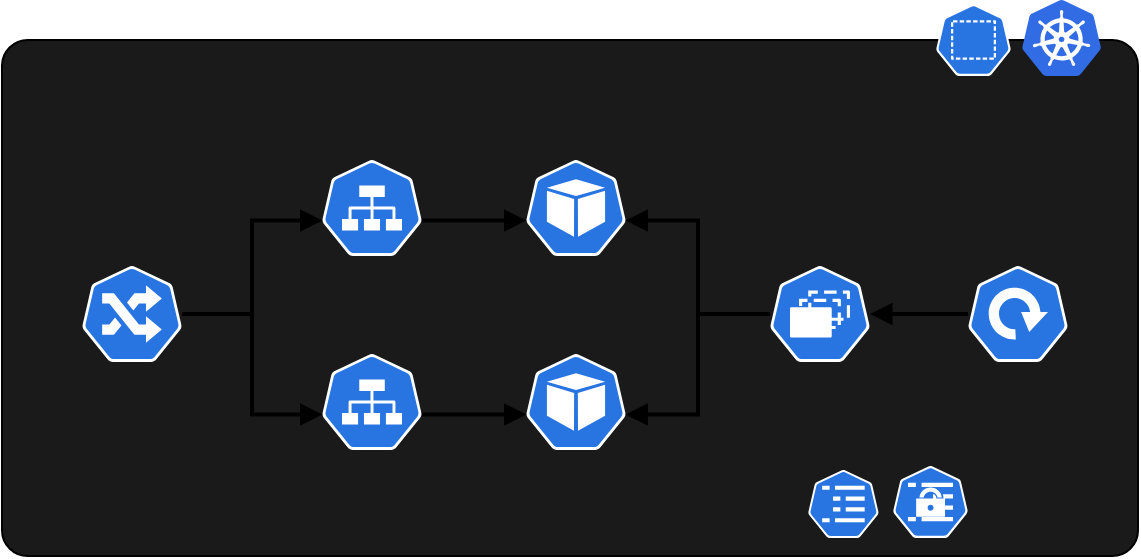 <mxfile version="17.4.2" type="device"><diagram id="RJ2P1S6W0HbXYUsrXkus" name="Page-1"><mxGraphModel dx="769" dy="475" grid="0" gridSize="10" guides="1" tooltips="1" connect="1" arrows="1" fold="1" page="1" pageScale="1" pageWidth="1100" pageHeight="850" math="0" shadow="0"><root><mxCell id="0"/><mxCell id="1" parent="0"/><mxCell id="dV8PUa5nuuB-bUEfka4T-15" value="" style="rounded=1;whiteSpace=wrap;html=1;fillColor=#1A1A1A;arcSize=5;" vertex="1" parent="1"><mxGeometry x="220" y="180" width="568" height="258" as="geometry"/></mxCell><mxCell id="dV8PUa5nuuB-bUEfka4T-1" value="" style="sketch=0;html=1;dashed=0;whitespace=wrap;fillColor=#2875E2;strokeColor=#ffffff;points=[[0.005,0.63,0],[0.1,0.2,0],[0.9,0.2,0],[0.5,0,0],[0.995,0.63,0],[0.72,0.99,0],[0.5,1,0],[0.28,0.99,0]];shape=mxgraph.kubernetes.icon;prIcon=pod;verticalAlign=bottom;" vertex="1" parent="1"><mxGeometry x="482" y="240" width="50" height="48" as="geometry"/></mxCell><mxCell id="dV8PUa5nuuB-bUEfka4T-18" style="edgeStyle=orthogonalEdgeStyle;rounded=0;orthogonalLoop=1;jettySize=auto;html=1;entryX=0.005;entryY=0.63;entryDx=0;entryDy=0;entryPerimeter=0;endArrow=block;endFill=1;strokeWidth=2;exitX=0.995;exitY=0.63;exitDx=0;exitDy=0;exitPerimeter=0;" edge="1" parent="1" source="dV8PUa5nuuB-bUEfka4T-2" target="dV8PUa5nuuB-bUEfka4T-1"><mxGeometry relative="1" as="geometry"/></mxCell><mxCell id="dV8PUa5nuuB-bUEfka4T-2" value="" style="sketch=0;html=1;dashed=0;whitespace=wrap;fillColor=#2875E2;strokeColor=#ffffff;points=[[0.005,0.63,0],[0.1,0.2,0],[0.9,0.2,0],[0.5,0,0],[0.995,0.63,0],[0.72,0.99,0],[0.5,1,0],[0.28,0.99,0]];shape=mxgraph.kubernetes.icon;prIcon=svc" vertex="1" parent="1"><mxGeometry x="380" y="240" width="50" height="48" as="geometry"/></mxCell><mxCell id="dV8PUa5nuuB-bUEfka4T-3" value="" style="sketch=0;html=1;dashed=0;whitespace=wrap;fillColor=#2875E2;strokeColor=#ffffff;points=[[0.005,0.63,0],[0.1,0.2,0],[0.9,0.2,0],[0.5,0,0],[0.995,0.63,0],[0.72,0.99,0],[0.5,1,0],[0.28,0.99,0]];shape=mxgraph.kubernetes.icon;prIcon=pod" vertex="1" parent="1"><mxGeometry x="482" y="337" width="50" height="48" as="geometry"/></mxCell><mxCell id="dV8PUa5nuuB-bUEfka4T-19" style="edgeStyle=orthogonalEdgeStyle;rounded=0;orthogonalLoop=1;jettySize=auto;html=1;entryX=0.005;entryY=0.63;entryDx=0;entryDy=0;entryPerimeter=0;endArrow=block;endFill=1;strokeWidth=2;exitX=0.995;exitY=0.63;exitDx=0;exitDy=0;exitPerimeter=0;" edge="1" parent="1" source="dV8PUa5nuuB-bUEfka4T-4" target="dV8PUa5nuuB-bUEfka4T-3"><mxGeometry relative="1" as="geometry"/></mxCell><mxCell id="dV8PUa5nuuB-bUEfka4T-4" value="" style="sketch=0;html=1;dashed=0;whitespace=wrap;fillColor=#2875E2;strokeColor=#ffffff;points=[[0.005,0.63,0],[0.1,0.2,0],[0.9,0.2,0],[0.5,0,0],[0.995,0.63,0],[0.72,0.99,0],[0.5,1,0],[0.28,0.99,0]];shape=mxgraph.kubernetes.icon;prIcon=svc" vertex="1" parent="1"><mxGeometry x="380" y="337" width="50" height="48" as="geometry"/></mxCell><mxCell id="dV8PUa5nuuB-bUEfka4T-16" style="edgeStyle=orthogonalEdgeStyle;rounded=0;orthogonalLoop=1;jettySize=auto;html=1;strokeWidth=2;endArrow=block;endFill=1;entryX=0.005;entryY=0.63;entryDx=0;entryDy=0;entryPerimeter=0;" edge="1" parent="1" source="dV8PUa5nuuB-bUEfka4T-5" target="dV8PUa5nuuB-bUEfka4T-2"><mxGeometry relative="1" as="geometry"><mxPoint x="319" y="500" as="targetPoint"/></mxGeometry></mxCell><mxCell id="dV8PUa5nuuB-bUEfka4T-17" style="edgeStyle=orthogonalEdgeStyle;rounded=0;orthogonalLoop=1;jettySize=auto;html=1;entryX=0.005;entryY=0.63;entryDx=0;entryDy=0;entryPerimeter=0;strokeWidth=2;endArrow=block;endFill=1;" edge="1" parent="1" source="dV8PUa5nuuB-bUEfka4T-5" target="dV8PUa5nuuB-bUEfka4T-4"><mxGeometry relative="1" as="geometry"/></mxCell><mxCell id="dV8PUa5nuuB-bUEfka4T-5" value="" style="sketch=0;html=1;dashed=0;whitespace=wrap;fillColor=#2875E2;strokeColor=#ffffff;points=[[0.005,0.63,0],[0.1,0.2,0],[0.9,0.2,0],[0.5,0,0],[0.995,0.63,0],[0.72,0.99,0],[0.5,1,0],[0.28,0.99,0]];shape=mxgraph.kubernetes.icon;prIcon=ing" vertex="1" parent="1"><mxGeometry x="260" y="293" width="50" height="48" as="geometry"/></mxCell><mxCell id="dV8PUa5nuuB-bUEfka4T-7" value="" style="sketch=0;html=1;dashed=0;whitespace=wrap;fillColor=#2875E2;strokeColor=#ffffff;points=[[0.005,0.63,0],[0.1,0.2,0],[0.9,0.2,0],[0.5,0,0],[0.995,0.63,0],[0.72,0.99,0],[0.5,1,0],[0.28,0.99,0]];shape=mxgraph.kubernetes.icon;prIcon=secret" vertex="1" parent="1"><mxGeometry x="665.5" y="393" width="37.5" height="36" as="geometry"/></mxCell><mxCell id="dV8PUa5nuuB-bUEfka4T-20" style="edgeStyle=orthogonalEdgeStyle;rounded=0;orthogonalLoop=1;jettySize=auto;html=1;entryX=0.995;entryY=0.63;entryDx=0;entryDy=0;entryPerimeter=0;endArrow=block;endFill=1;strokeWidth=2;" edge="1" parent="1" source="dV8PUa5nuuB-bUEfka4T-9" target="dV8PUa5nuuB-bUEfka4T-1"><mxGeometry relative="1" as="geometry"/></mxCell><mxCell id="dV8PUa5nuuB-bUEfka4T-21" style="edgeStyle=orthogonalEdgeStyle;rounded=0;orthogonalLoop=1;jettySize=auto;html=1;entryX=0.995;entryY=0.63;entryDx=0;entryDy=0;entryPerimeter=0;endArrow=block;endFill=1;strokeWidth=2;" edge="1" parent="1" source="dV8PUa5nuuB-bUEfka4T-9" target="dV8PUa5nuuB-bUEfka4T-3"><mxGeometry relative="1" as="geometry"/></mxCell><mxCell id="dV8PUa5nuuB-bUEfka4T-9" value="" style="sketch=0;html=1;dashed=0;whitespace=wrap;fillColor=#2875E2;strokeColor=#ffffff;points=[[0.005,0.63,0],[0.1,0.2,0],[0.9,0.2,0],[0.5,0,0],[0.995,0.63,0],[0.72,0.99,0],[0.5,1,0],[0.28,0.99,0]];shape=mxgraph.kubernetes.icon;prIcon=rs" vertex="1" parent="1"><mxGeometry x="604" y="293" width="50" height="48" as="geometry"/></mxCell><mxCell id="dV8PUa5nuuB-bUEfka4T-24" style="edgeStyle=orthogonalEdgeStyle;rounded=0;orthogonalLoop=1;jettySize=auto;html=1;endArrow=block;endFill=1;strokeWidth=2;" edge="1" parent="1" source="dV8PUa5nuuB-bUEfka4T-10" target="dV8PUa5nuuB-bUEfka4T-9"><mxGeometry relative="1" as="geometry"/></mxCell><mxCell id="dV8PUa5nuuB-bUEfka4T-10" value="" style="sketch=0;html=1;dashed=0;whitespace=wrap;fillColor=#2875E2;strokeColor=#ffffff;points=[[0.005,0.63,0],[0.1,0.2,0],[0.9,0.2,0],[0.5,0,0],[0.995,0.63,0],[0.72,0.99,0],[0.5,1,0],[0.28,0.99,0]];shape=mxgraph.kubernetes.icon;prIcon=deploy" vertex="1" parent="1"><mxGeometry x="703" y="293" width="50" height="48" as="geometry"/></mxCell><mxCell id="dV8PUa5nuuB-bUEfka4T-11" value="" style="sketch=0;html=1;dashed=0;whitespace=wrap;fillColor=#2875E2;strokeColor=#ffffff;points=[[0.005,0.63,0],[0.1,0.2,0],[0.9,0.2,0],[0.5,0,0],[0.995,0.63,0],[0.72,0.99,0],[0.5,1,0],[0.28,0.99,0]];shape=mxgraph.kubernetes.icon;prIcon=cm" vertex="1" parent="1"><mxGeometry x="623" y="395" width="35.42" height="34" as="geometry"/></mxCell><mxCell id="dV8PUa5nuuB-bUEfka4T-12" value="" style="sketch=0;html=1;dashed=0;whitespace=wrap;fillColor=#2875E2;strokeColor=#ffffff;points=[[0.005,0.63,0],[0.1,0.2,0],[0.9,0.2,0],[0.5,0,0],[0.995,0.63,0],[0.72,0.99,0],[0.5,1,0],[0.28,0.99,0]];shape=mxgraph.kubernetes.icon;prIcon=ns" vertex="1" parent="1"><mxGeometry x="687" y="162" width="37.5" height="36" as="geometry"/></mxCell><mxCell id="dV8PUa5nuuB-bUEfka4T-13" value="" style="sketch=0;aspect=fixed;html=1;points=[];align=center;image;fontSize=12;image=img/lib/mscae/Kubernetes.svg;" vertex="1" parent="1"><mxGeometry x="730" y="160" width="39.59" height="38" as="geometry"/></mxCell></root></mxGraphModel></diagram></mxfile>